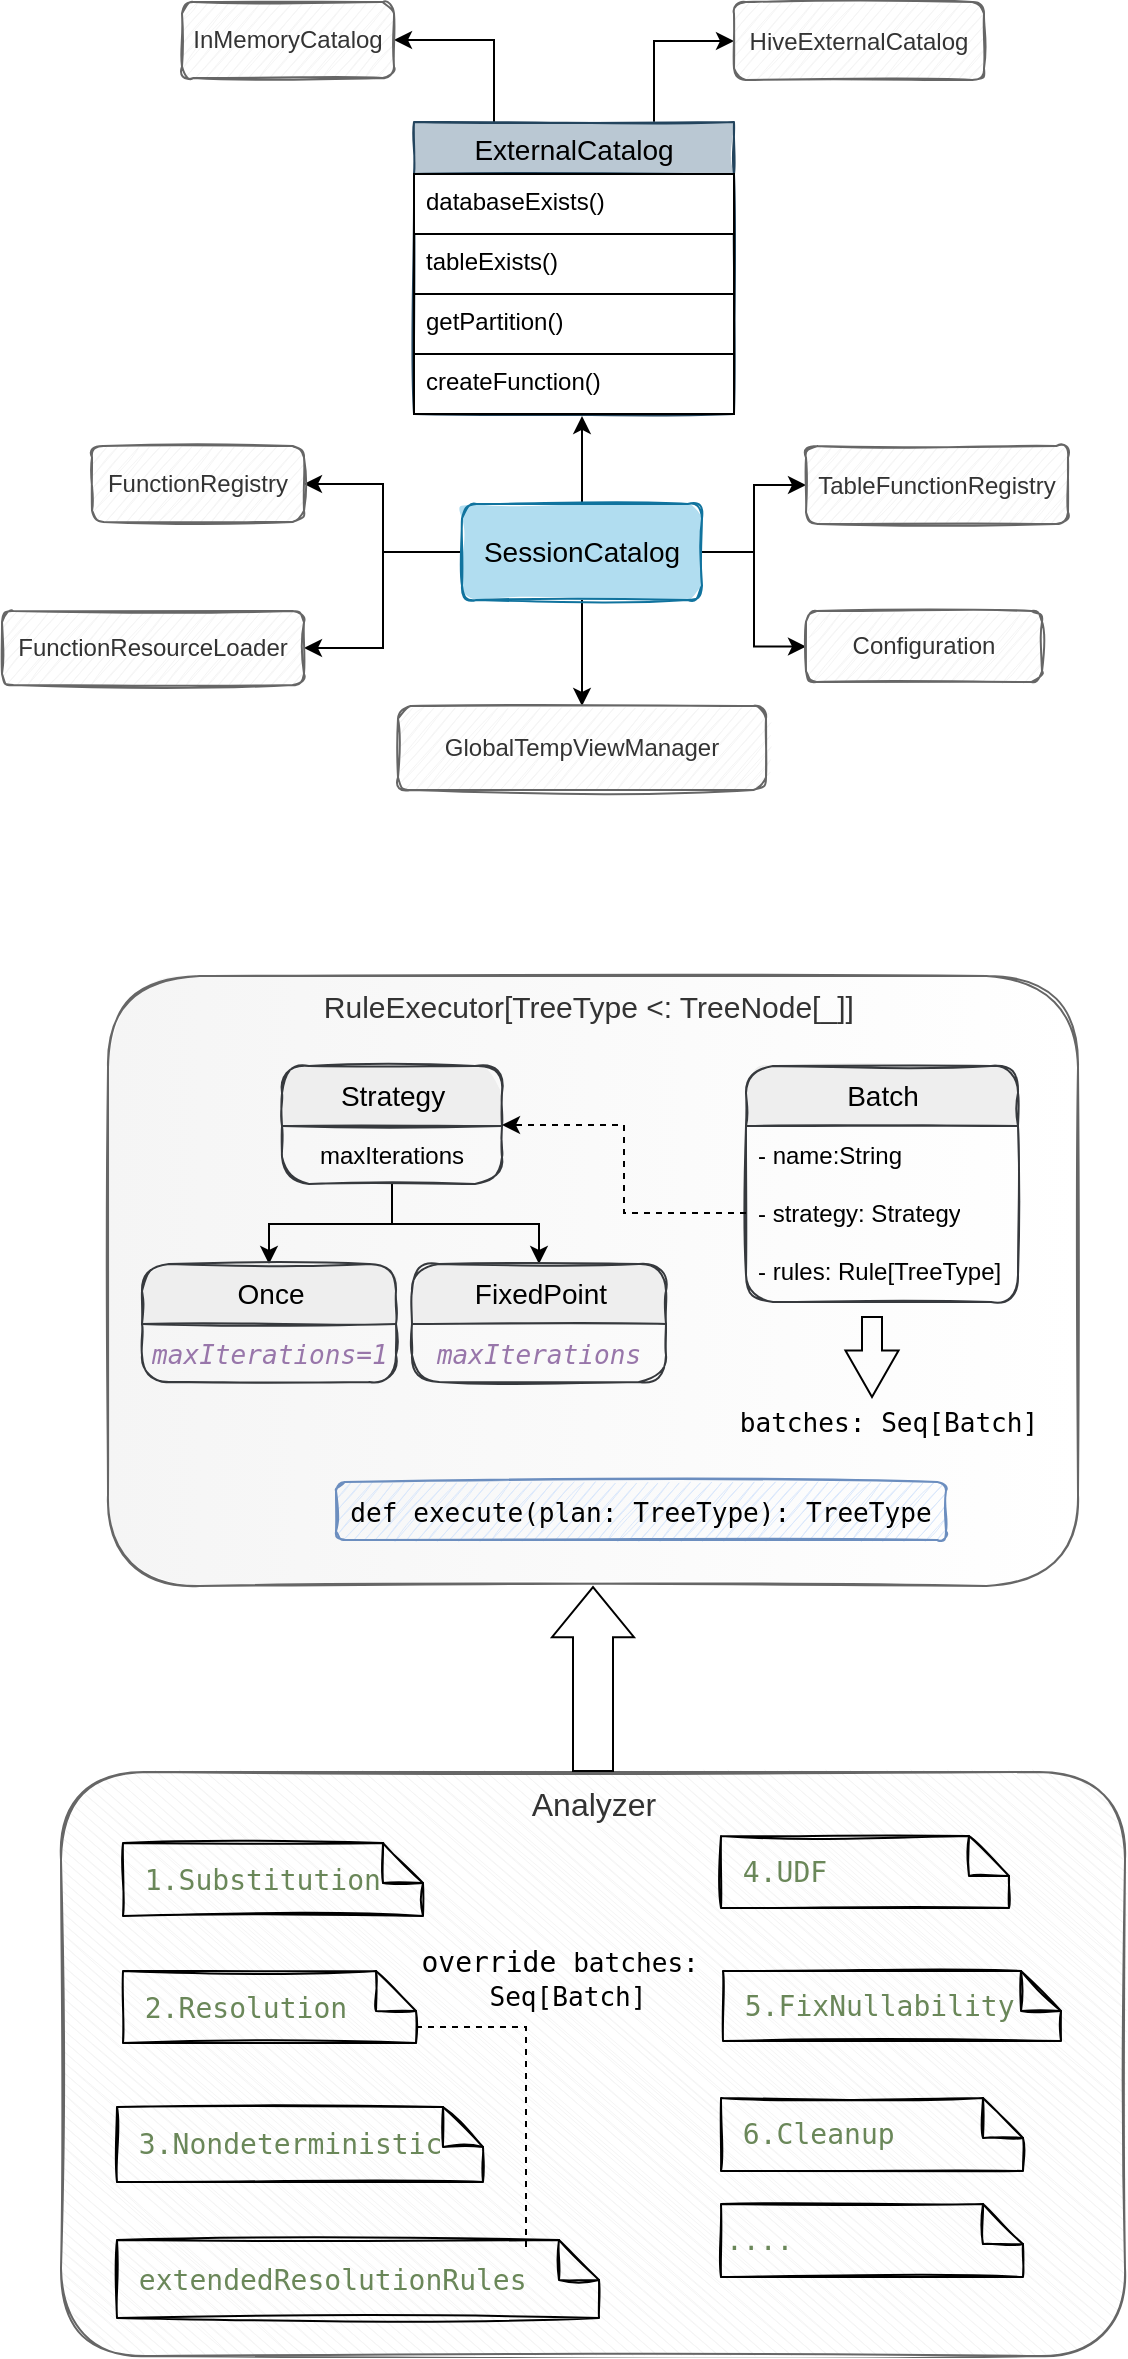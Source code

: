 <mxfile version="17.4.5" type="github">
  <diagram id="hhoEee4OtY3em96QOLKo" name="Page-1">
    <mxGraphModel dx="748" dy="913" grid="0" gridSize="10" guides="1" tooltips="1" connect="1" arrows="1" fold="1" page="1" pageScale="1" pageWidth="827" pageHeight="1169" math="0" shadow="0">
      <root>
        <mxCell id="0" />
        <mxCell id="1" parent="0" />
        <mxCell id="0N4g02ynrCQmDdUy3KtQ-81" value="Analyzer" style="rounded=1;whiteSpace=wrap;html=1;sketch=1;shadow=0;glass=0;fillColor=#f5f5f5;strokeColor=#666666;overflow=visible;noLabel=0;direction=north;connectable=1;allowArrows=1;portConstraintRotation=0;snapToPoint=0;perimeter=rectanglePerimeter;fixDash=0;autosize=0;container=0;dropTarget=0;collapsible=0;recursiveResize=1;expand=1;treeFolding=0;disableMultiStroke=0;disableMultiStrokeFill=0;dashOffset=1;fillStyle=auto;fontSize=16;fontColor=#333333;verticalAlign=top;gradientDirection=south;" vertex="1" parent="1">
          <mxGeometry x="166.5" y="1000" width="532" height="292" as="geometry" />
        </mxCell>
        <mxCell id="0N4g02ynrCQmDdUy3KtQ-48" value="RuleExecutor[TreeType &amp;lt;: TreeNode[_]]&amp;nbsp;" style="rounded=1;whiteSpace=wrap;html=1;sketch=1;shadow=0;glass=0;fillColor=#f5f5f5;strokeColor=#666666;overflow=visible;noLabel=0;direction=north;connectable=1;allowArrows=1;portConstraintRotation=0;snapToPoint=0;perimeter=rectanglePerimeter;fixDash=0;autosize=0;container=0;dropTarget=0;collapsible=0;recursiveResize=1;expand=1;treeFolding=0;disableMultiStroke=0;disableMultiStrokeFill=0;dashOffset=1;fillStyle=auto;fontSize=15;fontColor=#333333;verticalAlign=top;gradientColor=#ffffff;gradientDirection=south;" vertex="1" parent="1">
          <mxGeometry x="190" y="602" width="485" height="305" as="geometry" />
        </mxCell>
        <mxCell id="0N4g02ynrCQmDdUy3KtQ-31" value="" style="edgeStyle=orthogonalEdgeStyle;rounded=0;orthogonalLoop=1;jettySize=auto;html=1;fontSize=14;entryX=0.525;entryY=1.033;entryDx=0;entryDy=0;entryPerimeter=0;" edge="1" parent="1" source="0N4g02ynrCQmDdUy3KtQ-2" target="0N4g02ynrCQmDdUy3KtQ-30">
          <mxGeometry relative="1" as="geometry" />
        </mxCell>
        <mxCell id="0N4g02ynrCQmDdUy3KtQ-33" value="" style="edgeStyle=orthogonalEdgeStyle;rounded=0;orthogonalLoop=1;jettySize=auto;html=1;fontSize=14;" edge="1" parent="1" source="0N4g02ynrCQmDdUy3KtQ-2" target="0N4g02ynrCQmDdUy3KtQ-32">
          <mxGeometry relative="1" as="geometry" />
        </mxCell>
        <mxCell id="0N4g02ynrCQmDdUy3KtQ-39" style="edgeStyle=orthogonalEdgeStyle;rounded=0;orthogonalLoop=1;jettySize=auto;html=1;entryX=0;entryY=0.5;entryDx=0;entryDy=0;fontFamily=Helvetica;fontSize=12;fontColor=default;" edge="1" parent="1" source="0N4g02ynrCQmDdUy3KtQ-2" target="0N4g02ynrCQmDdUy3KtQ-38">
          <mxGeometry relative="1" as="geometry" />
        </mxCell>
        <mxCell id="0N4g02ynrCQmDdUy3KtQ-40" style="edgeStyle=orthogonalEdgeStyle;rounded=0;orthogonalLoop=1;jettySize=auto;html=1;entryX=1;entryY=0.5;entryDx=0;entryDy=0;fontFamily=Helvetica;fontSize=12;fontColor=default;" edge="1" parent="1" source="0N4g02ynrCQmDdUy3KtQ-2" target="0N4g02ynrCQmDdUy3KtQ-36">
          <mxGeometry relative="1" as="geometry" />
        </mxCell>
        <mxCell id="0N4g02ynrCQmDdUy3KtQ-42" style="edgeStyle=orthogonalEdgeStyle;rounded=0;orthogonalLoop=1;jettySize=auto;html=1;entryX=1;entryY=0.5;entryDx=0;entryDy=0;fontFamily=Helvetica;fontSize=12;fontColor=default;" edge="1" parent="1" source="0N4g02ynrCQmDdUy3KtQ-2" target="0N4g02ynrCQmDdUy3KtQ-34">
          <mxGeometry relative="1" as="geometry" />
        </mxCell>
        <mxCell id="0N4g02ynrCQmDdUy3KtQ-43" style="edgeStyle=orthogonalEdgeStyle;rounded=0;orthogonalLoop=1;jettySize=auto;html=1;entryX=0;entryY=0.5;entryDx=0;entryDy=0;fontFamily=Helvetica;fontSize=12;fontColor=default;" edge="1" parent="1" source="0N4g02ynrCQmDdUy3KtQ-2" target="0N4g02ynrCQmDdUy3KtQ-41">
          <mxGeometry relative="1" as="geometry" />
        </mxCell>
        <mxCell id="0N4g02ynrCQmDdUy3KtQ-2" value="SessionCatalog" style="rounded=1;whiteSpace=wrap;html=1;sketch=1;shadow=0;glass=0;fillColor=#b1ddf0;strokeColor=#10739e;overflow=visible;noLabel=0;direction=north;connectable=1;allowArrows=1;portConstraintRotation=0;snapToPoint=0;perimeter=rectanglePerimeter;fixDash=0;autosize=0;container=0;dropTarget=0;collapsible=0;recursiveResize=1;expand=1;treeFolding=0;disableMultiStroke=0;disableMultiStrokeFill=0;dashOffset=1;fillStyle=solid;fontSize=14;" vertex="1" parent="1">
          <mxGeometry x="367" y="366" width="120" height="48" as="geometry" />
        </mxCell>
        <mxCell id="0N4g02ynrCQmDdUy3KtQ-46" style="edgeStyle=orthogonalEdgeStyle;rounded=0;orthogonalLoop=1;jettySize=auto;html=1;entryX=1;entryY=0.5;entryDx=0;entryDy=0;fontFamily=Helvetica;fontSize=12;fontColor=default;exitX=0.25;exitY=0;exitDx=0;exitDy=0;" edge="1" parent="1" source="0N4g02ynrCQmDdUy3KtQ-22" target="0N4g02ynrCQmDdUy3KtQ-44">
          <mxGeometry relative="1" as="geometry" />
        </mxCell>
        <mxCell id="0N4g02ynrCQmDdUy3KtQ-47" style="edgeStyle=orthogonalEdgeStyle;rounded=0;orthogonalLoop=1;jettySize=auto;html=1;entryX=0;entryY=0.5;entryDx=0;entryDy=0;fontFamily=Helvetica;fontSize=12;fontColor=default;exitX=0.75;exitY=0;exitDx=0;exitDy=0;" edge="1" parent="1" source="0N4g02ynrCQmDdUy3KtQ-22" target="0N4g02ynrCQmDdUy3KtQ-45">
          <mxGeometry relative="1" as="geometry" />
        </mxCell>
        <object label="ExternalCatalog" id="0N4g02ynrCQmDdUy3KtQ-22">
          <mxCell style="swimlane;fontStyle=0;childLayout=stackLayout;horizontal=1;startSize=26;horizontalStack=0;resizeParent=1;resizeParentMax=0;resizeLast=0;collapsible=1;marginBottom=0;align=center;fontSize=14;shadow=0;glass=0;sketch=1;disableMultiStroke=0;disableMultiStrokeFill=0;fillStyle=solid;fillColor=#bac8d3;strokeColor=#23445d;" vertex="1" parent="1">
            <mxGeometry x="343" y="175" width="160" height="146" as="geometry">
              <mxRectangle x="87" y="445" width="49" height="26" as="alternateBounds" />
            </mxGeometry>
          </mxCell>
        </object>
        <mxCell id="0N4g02ynrCQmDdUy3KtQ-23" value="databaseExists()" style="text;strokeColor=default;fillColor=default;spacingLeft=4;spacingRight=4;overflow=hidden;rotatable=0;points=[[0,0.5],[1,0.5]];portConstraint=eastwest;fontSize=12;shadow=0;glass=0;sketch=0;disableMultiStroke=0;disableMultiStrokeFill=0;fillStyle=solid;" vertex="1" parent="0N4g02ynrCQmDdUy3KtQ-22">
          <mxGeometry y="26" width="160" height="30" as="geometry" />
        </mxCell>
        <mxCell id="0N4g02ynrCQmDdUy3KtQ-24" value="tableExists()" style="text;strokeColor=default;fillColor=none;spacingLeft=4;spacingRight=4;overflow=hidden;rotatable=0;points=[[0,0.5],[1,0.5]];portConstraint=eastwest;fontSize=12;shadow=0;glass=0;sketch=0;disableMultiStroke=0;disableMultiStrokeFill=0;fillStyle=solid;strokeWidth=1;" vertex="1" parent="0N4g02ynrCQmDdUy3KtQ-22">
          <mxGeometry y="56" width="160" height="30" as="geometry" />
        </mxCell>
        <mxCell id="0N4g02ynrCQmDdUy3KtQ-25" value="getPartition()" style="text;strokeColor=default;fillColor=none;spacingLeft=4;spacingRight=4;overflow=hidden;rotatable=0;points=[[0,0.5],[1,0.5]];portConstraint=eastwest;fontSize=12;shadow=0;glass=0;sketch=0;disableMultiStroke=0;disableMultiStrokeFill=0;fillStyle=solid;" vertex="1" parent="0N4g02ynrCQmDdUy3KtQ-22">
          <mxGeometry y="86" width="160" height="30" as="geometry" />
        </mxCell>
        <mxCell id="0N4g02ynrCQmDdUy3KtQ-30" value="createFunction()" style="text;strokeColor=default;fillColor=none;spacingLeft=4;spacingRight=4;overflow=hidden;rotatable=0;points=[[0,0.5],[1,0.5]];portConstraint=eastwest;fontSize=12;shadow=0;glass=0;sketch=0;disableMultiStroke=0;disableMultiStrokeFill=0;fillStyle=solid;" vertex="1" parent="0N4g02ynrCQmDdUy3KtQ-22">
          <mxGeometry y="116" width="160" height="30" as="geometry" />
        </mxCell>
        <mxCell id="0N4g02ynrCQmDdUy3KtQ-32" value="GlobalTempViewManager" style="rounded=1;whiteSpace=wrap;html=1;sketch=1;shadow=0;glass=0;fillColor=#f5f5f5;strokeColor=#666666;overflow=visible;noLabel=0;direction=east;connectable=1;allowArrows=1;portConstraintRotation=0;snapToPoint=0;perimeter=rectanglePerimeter;fixDash=0;autosize=0;container=0;dropTarget=0;collapsible=0;recursiveResize=1;expand=1;treeFolding=0;disableMultiStroke=0;disableMultiStrokeFill=0;dashOffset=1;fillStyle=auto;fontSize=12;fontColor=#333333;" vertex="1" parent="1">
          <mxGeometry x="335" y="467" width="184" height="42" as="geometry" />
        </mxCell>
        <mxCell id="0N4g02ynrCQmDdUy3KtQ-34" value="FunctionResourceLoader" style="rounded=1;whiteSpace=wrap;html=1;sketch=1;shadow=0;glass=0;overflow=visible;noLabel=0;direction=east;connectable=1;allowArrows=1;portConstraintRotation=0;snapToPoint=0;perimeter=rectanglePerimeter;fixDash=0;autosize=0;container=0;dropTarget=0;collapsible=0;recursiveResize=1;expand=1;treeFolding=0;disableMultiStroke=0;disableMultiStrokeFill=0;dashOffset=1;fillStyle=auto;fontSize=12;fillColor=#f5f5f5;fontColor=#333333;strokeColor=#666666;" vertex="1" parent="1">
          <mxGeometry x="137" y="419.5" width="151" height="37" as="geometry" />
        </mxCell>
        <mxCell id="0N4g02ynrCQmDdUy3KtQ-36" value="FunctionRegistry" style="rounded=1;whiteSpace=wrap;html=1;sketch=1;shadow=0;glass=0;overflow=visible;noLabel=0;direction=east;connectable=1;allowArrows=1;portConstraintRotation=0;snapToPoint=0;perimeter=rectanglePerimeter;fixDash=0;autosize=0;container=0;dropTarget=0;collapsible=0;recursiveResize=1;expand=1;treeFolding=0;disableMultiStroke=0;disableMultiStrokeFill=0;dashOffset=1;fillStyle=auto;fontSize=12;fillColor=#f5f5f5;fontColor=#333333;strokeColor=#666666;" vertex="1" parent="1">
          <mxGeometry x="182" y="337" width="106" height="38" as="geometry" />
        </mxCell>
        <mxCell id="0N4g02ynrCQmDdUy3KtQ-38" value="TableFunctionRegistry" style="rounded=1;whiteSpace=wrap;html=1;sketch=1;shadow=0;glass=0;overflow=visible;noLabel=0;direction=east;connectable=1;allowArrows=1;portConstraintRotation=0;snapToPoint=0;perimeter=rectanglePerimeter;fixDash=0;autosize=0;container=0;dropTarget=0;collapsible=0;recursiveResize=1;expand=1;treeFolding=0;disableMultiStroke=0;disableMultiStrokeFill=0;dashOffset=1;fillStyle=auto;fontSize=12;fillColor=#f5f5f5;fontColor=#333333;strokeColor=#666666;" vertex="1" parent="1">
          <mxGeometry x="539" y="337" width="131" height="39" as="geometry" />
        </mxCell>
        <mxCell id="0N4g02ynrCQmDdUy3KtQ-41" value="Configuration" style="rounded=1;whiteSpace=wrap;html=1;sketch=1;shadow=0;glass=0;overflow=visible;noLabel=0;direction=east;connectable=1;allowArrows=1;portConstraintRotation=0;snapToPoint=0;perimeter=rectanglePerimeter;fixDash=0;autosize=0;container=0;dropTarget=0;collapsible=0;recursiveResize=1;expand=1;treeFolding=0;disableMultiStroke=0;disableMultiStrokeFill=0;dashOffset=1;fillStyle=auto;fontSize=12;fillColor=#f5f5f5;fontColor=#333333;strokeColor=#666666;" vertex="1" parent="1">
          <mxGeometry x="539" y="419.5" width="118" height="35.5" as="geometry" />
        </mxCell>
        <mxCell id="0N4g02ynrCQmDdUy3KtQ-44" value="InMemoryCatalog" style="rounded=1;whiteSpace=wrap;html=1;sketch=1;shadow=0;glass=0;overflow=visible;noLabel=0;direction=east;connectable=1;allowArrows=1;portConstraintRotation=0;snapToPoint=0;perimeter=rectanglePerimeter;fixDash=0;autosize=0;container=0;dropTarget=0;collapsible=0;recursiveResize=1;expand=1;treeFolding=0;disableMultiStroke=0;disableMultiStrokeFill=0;dashOffset=1;fillStyle=auto;fontSize=12;fillColor=#f5f5f5;fontColor=#333333;strokeColor=#666666;" vertex="1" parent="1">
          <mxGeometry x="227" y="115" width="106" height="38" as="geometry" />
        </mxCell>
        <mxCell id="0N4g02ynrCQmDdUy3KtQ-45" value="HiveExternalCatalog" style="rounded=1;whiteSpace=wrap;html=1;sketch=1;shadow=0;glass=0;overflow=visible;noLabel=0;direction=east;connectable=1;allowArrows=1;portConstraintRotation=0;snapToPoint=0;perimeter=rectanglePerimeter;fixDash=0;autosize=0;container=0;dropTarget=0;collapsible=0;recursiveResize=1;expand=1;treeFolding=0;disableMultiStroke=0;disableMultiStrokeFill=0;dashOffset=1;fillStyle=auto;fontSize=12;fillColor=#f5f5f5;fontColor=#333333;strokeColor=#666666;" vertex="1" parent="1">
          <mxGeometry x="503" y="115" width="125" height="39" as="geometry" />
        </mxCell>
        <mxCell id="0N4g02ynrCQmDdUy3KtQ-55" value="" style="edgeStyle=orthogonalEdgeStyle;rounded=0;orthogonalLoop=1;jettySize=auto;html=1;fontFamily=Helvetica;fontSize=14;fontColor=default;entryX=0.5;entryY=0;entryDx=0;entryDy=0;" edge="1" parent="1" source="0N4g02ynrCQmDdUy3KtQ-50" target="0N4g02ynrCQmDdUy3KtQ-67">
          <mxGeometry relative="1" as="geometry">
            <mxPoint x="284" y="746" as="targetPoint" />
          </mxGeometry>
        </mxCell>
        <mxCell id="0N4g02ynrCQmDdUy3KtQ-58" style="edgeStyle=orthogonalEdgeStyle;rounded=0;orthogonalLoop=1;jettySize=auto;html=1;entryX=0.5;entryY=0;entryDx=0;entryDy=0;fontFamily=Helvetica;fontSize=14;fontColor=default;" edge="1" parent="1" source="0N4g02ynrCQmDdUy3KtQ-50" target="0N4g02ynrCQmDdUy3KtQ-69">
          <mxGeometry relative="1" as="geometry">
            <mxPoint x="383.5" y="746" as="targetPoint" />
          </mxGeometry>
        </mxCell>
        <mxCell id="0N4g02ynrCQmDdUy3KtQ-50" value="Strategy" style="swimlane;fontStyle=0;childLayout=stackLayout;horizontal=1;startSize=30;horizontalStack=0;resizeParent=1;resizeParentMax=0;resizeLast=0;collapsible=1;marginBottom=0;rounded=1;shadow=0;glass=0;sketch=1;disableMultiStroke=0;disableMultiStrokeFill=0;fillStyle=solid;fontFamily=Helvetica;fontSize=14;strokeColor=#36393d;fillColor=#eeeeee;html=1;" vertex="1" parent="1">
          <mxGeometry x="277" y="647" width="110" height="59" as="geometry">
            <mxRectangle x="132" y="665" width="51" height="30" as="alternateBounds" />
          </mxGeometry>
        </mxCell>
        <mxCell id="0N4g02ynrCQmDdUy3KtQ-51" value="maxIterations" style="text;strokeColor=none;fillColor=none;align=center;verticalAlign=middle;spacingLeft=4;spacingRight=4;overflow=hidden;points=[[0,0.5],[1,0.5]];portConstraint=eastwest;rotatable=0;rounded=1;shadow=0;glass=0;sketch=1;disableMultiStroke=0;disableMultiStrokeFill=0;fillStyle=auto;fontFamily=Helvetica;fontSize=12;fontColor=default;html=1;" vertex="1" parent="0N4g02ynrCQmDdUy3KtQ-50">
          <mxGeometry y="30" width="110" height="29" as="geometry" />
        </mxCell>
        <mxCell id="0N4g02ynrCQmDdUy3KtQ-59" value="Batch" style="swimlane;fontStyle=0;childLayout=stackLayout;horizontal=1;startSize=30;horizontalStack=0;resizeParent=1;resizeParentMax=0;resizeLast=0;collapsible=1;marginBottom=0;rounded=1;shadow=0;glass=0;sketch=1;disableMultiStroke=0;disableMultiStrokeFill=0;fillStyle=solid;fontFamily=Helvetica;fontSize=14;strokeColor=#36393d;fillColor=#eeeeee;html=1;" vertex="1" parent="1">
          <mxGeometry x="509" y="647" width="136" height="118" as="geometry">
            <mxRectangle x="132" y="665" width="51" height="30" as="alternateBounds" />
          </mxGeometry>
        </mxCell>
        <mxCell id="0N4g02ynrCQmDdUy3KtQ-60" value="- name:String" style="text;strokeColor=none;fillColor=none;align=left;verticalAlign=middle;spacingLeft=4;spacingRight=4;overflow=hidden;points=[[0,0.5],[1,0.5]];portConstraint=eastwest;rotatable=0;rounded=1;shadow=0;glass=0;sketch=1;disableMultiStroke=0;disableMultiStrokeFill=0;fillStyle=auto;fontFamily=Helvetica;fontSize=12;fontColor=default;html=1;" vertex="1" parent="0N4g02ynrCQmDdUy3KtQ-59">
          <mxGeometry y="30" width="136" height="29" as="geometry" />
        </mxCell>
        <mxCell id="0N4g02ynrCQmDdUy3KtQ-62" value="- strategy: Strategy" style="text;strokeColor=none;fillColor=none;align=left;verticalAlign=middle;spacingLeft=4;spacingRight=4;overflow=hidden;points=[[0,0.5],[1,0.5]];portConstraint=eastwest;rotatable=0;rounded=1;shadow=0;glass=0;sketch=1;disableMultiStroke=0;disableMultiStrokeFill=0;fillStyle=auto;fontFamily=Helvetica;fontSize=12;fontColor=default;html=1;" vertex="1" parent="0N4g02ynrCQmDdUy3KtQ-59">
          <mxGeometry y="59" width="136" height="29" as="geometry" />
        </mxCell>
        <mxCell id="0N4g02ynrCQmDdUy3KtQ-63" value="- rules: Rule[TreeType]" style="text;strokeColor=none;fillColor=none;align=left;verticalAlign=middle;spacingLeft=4;spacingRight=4;overflow=hidden;points=[[0,0.5],[1,0.5]];portConstraint=eastwest;rotatable=0;rounded=1;shadow=0;glass=0;sketch=1;disableMultiStroke=0;disableMultiStrokeFill=0;fillStyle=auto;fontFamily=Helvetica;fontSize=12;fontColor=default;html=1;" vertex="1" parent="0N4g02ynrCQmDdUy3KtQ-59">
          <mxGeometry y="88" width="136" height="30" as="geometry" />
        </mxCell>
        <mxCell id="0N4g02ynrCQmDdUy3KtQ-64" value="&lt;pre style=&quot;font-family: &amp;quot;jetbrains mono&amp;quot;, monospace; font-size: 9.8pt;&quot;&gt;&lt;span style=&quot;&quot;&gt;batches&lt;/span&gt;: &lt;span style=&quot;&quot;&gt;Seq&lt;/span&gt;[Batch]&lt;/pre&gt;" style="rounded=1;whiteSpace=wrap;html=1;shadow=0;glass=0;sketch=1;disableMultiStroke=0;disableMultiStrokeFill=0;fillStyle=auto;fontFamily=Helvetica;fontSize=14;fontColor=default;strokeColor=none;fillColor=none;labelBackgroundColor=none;" vertex="1" parent="1">
          <mxGeometry x="500" y="807" width="161" height="35" as="geometry" />
        </mxCell>
        <mxCell id="0N4g02ynrCQmDdUy3KtQ-65" value="" style="shape=flexArrow;endArrow=classic;html=1;rounded=0;fontFamily=Helvetica;fontSize=14;fontColor=default;width=10;endSize=7.422;endWidth=15.556;" edge="1" parent="1">
          <mxGeometry width="50" height="50" relative="1" as="geometry">
            <mxPoint x="572" y="772" as="sourcePoint" />
            <mxPoint x="572" y="813" as="targetPoint" />
          </mxGeometry>
        </mxCell>
        <mxCell id="0N4g02ynrCQmDdUy3KtQ-66" value="&lt;pre style=&quot;font-family: &amp;quot;jetbrains mono&amp;quot;, monospace; font-size: 9.8pt;&quot;&gt;&lt;span style=&quot;&quot;&gt;def &lt;/span&gt;&lt;span style=&quot;&quot;&gt;execute&lt;/span&gt;(plan: &lt;span style=&quot;&quot;&gt;TreeType&lt;/span&gt;): &lt;span style=&quot;&quot;&gt;TreeType&lt;/span&gt;&lt;/pre&gt;" style="text;html=1;strokeColor=#6c8ebf;fillColor=#dae8fc;align=center;verticalAlign=middle;whiteSpace=wrap;rounded=1;shadow=0;glass=0;labelBackgroundColor=none;sketch=1;disableMultiStroke=0;disableMultiStrokeFill=0;fillStyle=auto;fontFamily=Helvetica;fontSize=14;" vertex="1" parent="1">
          <mxGeometry x="304" y="855" width="305" height="29" as="geometry" />
        </mxCell>
        <mxCell id="0N4g02ynrCQmDdUy3KtQ-67" value="Once" style="swimlane;fontStyle=0;childLayout=stackLayout;horizontal=1;startSize=30;horizontalStack=0;resizeParent=1;resizeParentMax=0;resizeLast=0;collapsible=1;marginBottom=0;rounded=1;shadow=0;glass=0;sketch=1;disableMultiStroke=0;disableMultiStrokeFill=0;fillStyle=solid;fontFamily=Helvetica;fontSize=14;strokeColor=#36393d;fillColor=#eeeeee;html=1;" vertex="1" parent="1">
          <mxGeometry x="207" y="746" width="127" height="59" as="geometry">
            <mxRectangle x="132" y="665" width="51" height="30" as="alternateBounds" />
          </mxGeometry>
        </mxCell>
        <mxCell id="0N4g02ynrCQmDdUy3KtQ-68" value="&lt;span style=&quot;color: rgb(152 , 118 , 170) ; font-style: italic ; font-family: &amp;#34;jetbrains mono&amp;#34; , monospace ; font-size: 9.8pt&quot;&gt;maxIterations=1&lt;/span&gt;" style="text;strokeColor=none;fillColor=none;align=center;verticalAlign=middle;spacingLeft=4;spacingRight=4;overflow=hidden;points=[[0,0.5],[1,0.5]];portConstraint=eastwest;rotatable=0;rounded=1;shadow=0;glass=0;sketch=1;disableMultiStroke=0;disableMultiStrokeFill=0;fillStyle=auto;fontFamily=Helvetica;fontSize=12;fontColor=default;html=1;labelBackgroundColor=none;" vertex="1" parent="0N4g02ynrCQmDdUy3KtQ-67">
          <mxGeometry y="30" width="127" height="29" as="geometry" />
        </mxCell>
        <mxCell id="0N4g02ynrCQmDdUy3KtQ-69" value="&lt;span&gt;FixedPoint&lt;/span&gt;" style="swimlane;fontStyle=0;childLayout=stackLayout;horizontal=1;startSize=30;horizontalStack=0;resizeParent=1;resizeParentMax=0;resizeLast=0;collapsible=1;marginBottom=0;rounded=1;shadow=0;glass=0;sketch=1;disableMultiStroke=0;disableMultiStrokeFill=0;fillStyle=solid;fontFamily=Helvetica;fontSize=14;strokeColor=#36393d;fillColor=#eeeeee;html=1;" vertex="1" parent="1">
          <mxGeometry x="342" y="746" width="127" height="59" as="geometry">
            <mxRectangle x="132" y="665" width="51" height="30" as="alternateBounds" />
          </mxGeometry>
        </mxCell>
        <mxCell id="0N4g02ynrCQmDdUy3KtQ-70" value="&lt;span style=&quot;color: rgb(152 , 118 , 170) ; font-style: italic ; font-family: &amp;#34;jetbrains mono&amp;#34; , monospace ; font-size: 9.8pt&quot;&gt;maxIterations&lt;/span&gt;" style="text;strokeColor=none;fillColor=none;align=center;verticalAlign=middle;spacingLeft=4;spacingRight=4;overflow=hidden;points=[[0,0.5],[1,0.5]];portConstraint=eastwest;rotatable=0;rounded=1;shadow=0;glass=0;sketch=1;disableMultiStroke=0;disableMultiStrokeFill=0;fillStyle=auto;fontFamily=Helvetica;fontSize=12;fontColor=default;html=1;labelBackgroundColor=none;" vertex="1" parent="0N4g02ynrCQmDdUy3KtQ-69">
          <mxGeometry y="30" width="127" height="29" as="geometry" />
        </mxCell>
        <mxCell id="0N4g02ynrCQmDdUy3KtQ-71" style="edgeStyle=orthogonalEdgeStyle;rounded=0;orthogonalLoop=1;jettySize=auto;html=1;entryX=1;entryY=0.5;entryDx=0;entryDy=0;fontFamily=Helvetica;fontSize=14;fontColor=default;dashed=1;" edge="1" parent="1" source="0N4g02ynrCQmDdUy3KtQ-62" target="0N4g02ynrCQmDdUy3KtQ-50">
          <mxGeometry relative="1" as="geometry" />
        </mxCell>
        <mxCell id="0N4g02ynrCQmDdUy3KtQ-72" value="&lt;pre style=&quot;color: rgb(169, 183, 198); font-family: &amp;quot;jetbrains mono&amp;quot;, monospace; font-size: 14px;&quot;&gt;&lt;span style=&quot;color: rgb(106, 135, 89); font-size: 14px;&quot;&gt; 1.Substitution&lt;/span&gt;&lt;/pre&gt;" style="shape=note;size=20;whiteSpace=wrap;html=1;rounded=0;shadow=0;glass=0;labelBackgroundColor=none;sketch=1;disableMultiStroke=0;disableMultiStrokeFill=0;fillStyle=auto;fontFamily=Helvetica;fontSize=14;fontColor=default;strokeColor=default;fillColor=none;gradientColor=#ffffff;gradientDirection=south;align=left;" vertex="1" parent="1">
          <mxGeometry x="197.5" y="1035.5" width="150" height="36.5" as="geometry" />
        </mxCell>
        <mxCell id="0N4g02ynrCQmDdUy3KtQ-88" style="edgeStyle=orthogonalEdgeStyle;rounded=0;orthogonalLoop=1;jettySize=auto;html=1;fontFamily=Helvetica;fontSize=14;fontColor=#6A8759;fillColor=default;exitX=0;exitY=0;exitDx=146.5;exitDy=28;exitPerimeter=0;dashed=1;endArrow=none;endFill=0;" edge="1" parent="1" source="0N4g02ynrCQmDdUy3KtQ-74">
          <mxGeometry relative="1" as="geometry">
            <mxPoint x="399" y="1238" as="targetPoint" />
            <Array as="points">
              <mxPoint x="399" y="1128" />
              <mxPoint x="399" y="1234" />
            </Array>
          </mxGeometry>
        </mxCell>
        <mxCell id="0N4g02ynrCQmDdUy3KtQ-74" value="&lt;pre style=&quot;color: rgb(169, 183, 198); font-family: &amp;quot;jetbrains mono&amp;quot;, monospace; font-size: 14px;&quot;&gt;&lt;span style=&quot;color: rgb(106, 135, 89); font-size: 14px;&quot;&gt; 2.Resolution&lt;/span&gt;&lt;/pre&gt;" style="shape=note;size=20;whiteSpace=wrap;html=1;rounded=0;shadow=0;glass=0;labelBackgroundColor=none;sketch=1;disableMultiStroke=0;disableMultiStrokeFill=0;fillStyle=auto;fontFamily=Helvetica;fontSize=14;fontColor=default;strokeColor=default;fillColor=none;gradientColor=#ffffff;gradientDirection=south;align=left;" vertex="1" parent="1">
          <mxGeometry x="197.5" y="1099.5" width="146.5" height="36" as="geometry" />
        </mxCell>
        <mxCell id="0N4g02ynrCQmDdUy3KtQ-75" value="&lt;pre style=&quot;font-family: &amp;quot;jetbrains mono&amp;quot;, monospace; font-size: 14px;&quot;&gt;&lt;span style=&quot;color: rgb(106, 135, 89); font-size: 14px;&quot;&gt; 3.&lt;/span&gt;&lt;font color=&quot;#6a8759&quot; style=&quot;font-size: 14px;&quot;&gt;Nondeterministic&lt;/font&gt;&lt;/pre&gt;" style="shape=note;size=20;whiteSpace=wrap;html=1;rounded=0;shadow=0;glass=0;labelBackgroundColor=none;sketch=1;disableMultiStroke=0;disableMultiStrokeFill=0;fillStyle=auto;fontFamily=Helvetica;fontSize=14;fontColor=default;strokeColor=default;fillColor=none;gradientColor=#ffffff;gradientDirection=south;align=left;" vertex="1" parent="1">
          <mxGeometry x="194.5" y="1167.5" width="183" height="37.5" as="geometry" />
        </mxCell>
        <mxCell id="0N4g02ynrCQmDdUy3KtQ-77" value="&lt;pre style=&quot;color: rgb(169, 183, 198); font-family: &amp;quot;jetbrains mono&amp;quot;, monospace; font-size: 14px;&quot;&gt;&lt;span style=&quot;color: rgb(106, 135, 89); font-size: 14px;&quot;&gt; 4.UDF&lt;/span&gt;&lt;/pre&gt;" style="shape=note;size=20;whiteSpace=wrap;html=1;rounded=0;shadow=0;glass=0;labelBackgroundColor=none;sketch=1;disableMultiStroke=0;disableMultiStrokeFill=0;fillStyle=auto;fontFamily=Helvetica;fontSize=14;fontColor=default;strokeColor=default;fillColor=none;gradientColor=#ffffff;gradientDirection=south;align=left;" vertex="1" parent="1">
          <mxGeometry x="496.5" y="1032" width="144" height="36" as="geometry" />
        </mxCell>
        <mxCell id="0N4g02ynrCQmDdUy3KtQ-78" value="&lt;pre style=&quot;color: rgb(169, 183, 198); font-family: &amp;quot;jetbrains mono&amp;quot;, monospace; font-size: 14px;&quot;&gt;&lt;span style=&quot;color: rgb(106, 135, 89); font-size: 14px;&quot;&gt; 5.FixNullability&lt;/span&gt;&lt;/pre&gt;" style="shape=note;size=20;whiteSpace=wrap;html=1;rounded=0;shadow=0;glass=0;labelBackgroundColor=none;sketch=1;disableMultiStroke=0;disableMultiStrokeFill=0;fillStyle=auto;fontFamily=Helvetica;fontSize=14;fontColor=default;strokeColor=default;fillColor=none;gradientColor=#ffffff;gradientDirection=south;align=left;" vertex="1" parent="1">
          <mxGeometry x="497.5" y="1099.5" width="169" height="35" as="geometry" />
        </mxCell>
        <mxCell id="0N4g02ynrCQmDdUy3KtQ-79" value="&lt;pre style=&quot;font-family: &amp;quot;jetbrains mono&amp;quot;, monospace; font-size: 14px;&quot;&gt;&lt;span style=&quot;color: rgb(106, 135, 89); font-size: 14px;&quot;&gt; 6.&lt;/span&gt;&lt;font color=&quot;#6a8759&quot; style=&quot;font-size: 14px;&quot;&gt;Cleanup&lt;/font&gt;&lt;/pre&gt;" style="shape=note;size=20;whiteSpace=wrap;html=1;rounded=0;shadow=0;glass=0;labelBackgroundColor=none;sketch=1;disableMultiStroke=0;disableMultiStrokeFill=0;fillStyle=auto;fontFamily=Helvetica;fontSize=14;fontColor=default;strokeColor=default;fillColor=none;gradientColor=#ffffff;gradientDirection=south;align=left;" vertex="1" parent="1">
          <mxGeometry x="496.5" y="1163" width="151" height="36.5" as="geometry" />
        </mxCell>
        <mxCell id="0N4g02ynrCQmDdUy3KtQ-80" value="&lt;pre&gt;override &lt;font face=&quot;jetbrains mono, monospace&quot;&gt;&lt;span style=&quot;font-size: 13.067px&quot;&gt;batches: &lt;br&gt;Seq[Batch]&lt;/span&gt;&lt;span style=&quot;font-size: 9.8pt&quot;&gt;&lt;br&gt;&lt;/span&gt;&lt;/font&gt;&lt;/pre&gt;" style="rounded=1;whiteSpace=wrap;html=1;shadow=0;glass=0;sketch=1;disableMultiStroke=0;disableMultiStrokeFill=0;fillStyle=auto;fontFamily=Helvetica;fontSize=14;fontColor=default;strokeColor=none;fillColor=none;labelBackgroundColor=none;" vertex="1" parent="1">
          <mxGeometry x="327.5" y="1082" width="184" height="41" as="geometry" />
        </mxCell>
        <mxCell id="0N4g02ynrCQmDdUy3KtQ-82" value="&lt;pre style=&quot;font-family: &amp;#34;jetbrains mono&amp;#34; , monospace ; font-size: 14px&quot;&gt;&lt;font color=&quot;#6a8759&quot;&gt;....&lt;/font&gt;&lt;/pre&gt;" style="shape=note;size=20;whiteSpace=wrap;html=1;rounded=0;shadow=0;glass=0;labelBackgroundColor=none;sketch=1;disableMultiStroke=0;disableMultiStrokeFill=0;fillStyle=auto;fontFamily=Helvetica;fontSize=14;fontColor=default;strokeColor=default;fillColor=none;gradientColor=#ffffff;gradientDirection=south;align=left;" vertex="1" parent="1">
          <mxGeometry x="496.5" y="1216" width="151" height="36.5" as="geometry" />
        </mxCell>
        <mxCell id="0N4g02ynrCQmDdUy3KtQ-83" value="" style="shape=flexArrow;endArrow=classic;html=1;rounded=0;fontFamily=Helvetica;fontSize=14;fontColor=#6A8759;width=20;endSize=8.037;fillColor=default;exitX=1;exitY=0.5;exitDx=0;exitDy=0;" edge="1" parent="1" source="0N4g02ynrCQmDdUy3KtQ-81" target="0N4g02ynrCQmDdUy3KtQ-48">
          <mxGeometry width="50" height="50" relative="1" as="geometry">
            <mxPoint x="449" y="917" as="sourcePoint" />
            <mxPoint x="435" y="916" as="targetPoint" />
          </mxGeometry>
        </mxCell>
        <mxCell id="0N4g02ynrCQmDdUy3KtQ-87" value="&lt;pre style=&quot;font-family: &amp;#34;jetbrains mono&amp;#34; , monospace ; font-size: 14px&quot;&gt;&lt;span style=&quot;color: rgb(106 , 135 , 89) ; font-size: 14px&quot;&gt; extendedResolutionRules&lt;/span&gt;&lt;/pre&gt;" style="shape=note;size=20;whiteSpace=wrap;html=1;rounded=0;shadow=0;glass=0;labelBackgroundColor=none;sketch=1;disableMultiStroke=0;disableMultiStrokeFill=0;fillStyle=auto;fontFamily=Helvetica;fontSize=14;fontColor=default;strokeColor=default;fillColor=none;gradientColor=#ffffff;gradientDirection=south;align=left;" vertex="1" parent="1">
          <mxGeometry x="194.5" y="1234" width="241" height="39" as="geometry" />
        </mxCell>
      </root>
    </mxGraphModel>
  </diagram>
</mxfile>
